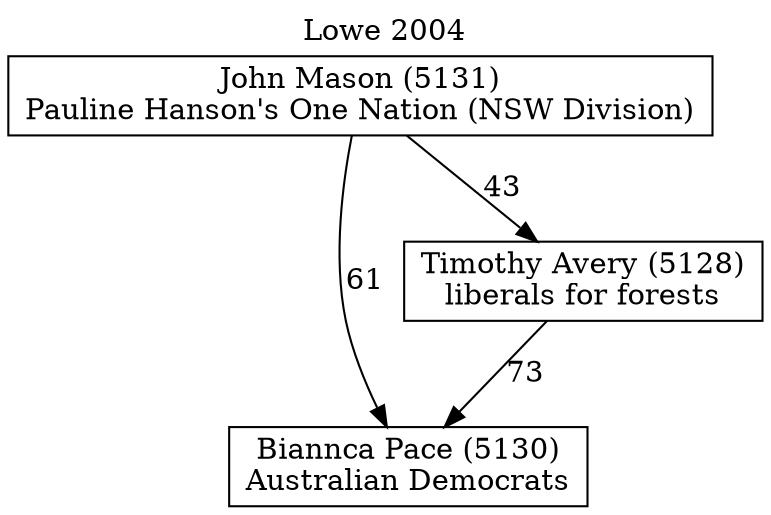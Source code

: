 // House preference flow
digraph "Biannca Pace (5130)_Lowe_2004" {
	graph [label="Lowe 2004" labelloc=t mclimit=10]
	node [shape=box]
	"Biannca Pace (5130)" [label="Biannca Pace (5130)
Australian Democrats"]
	"Timothy Avery (5128)" [label="Timothy Avery (5128)
liberals for forests"]
	"John Mason (5131)" [label="John Mason (5131)
Pauline Hanson's One Nation (NSW Division)"]
	"Timothy Avery (5128)" -> "Biannca Pace (5130)" [label=73]
	"John Mason (5131)" -> "Timothy Avery (5128)" [label=43]
	"John Mason (5131)" -> "Biannca Pace (5130)" [label=61]
}
